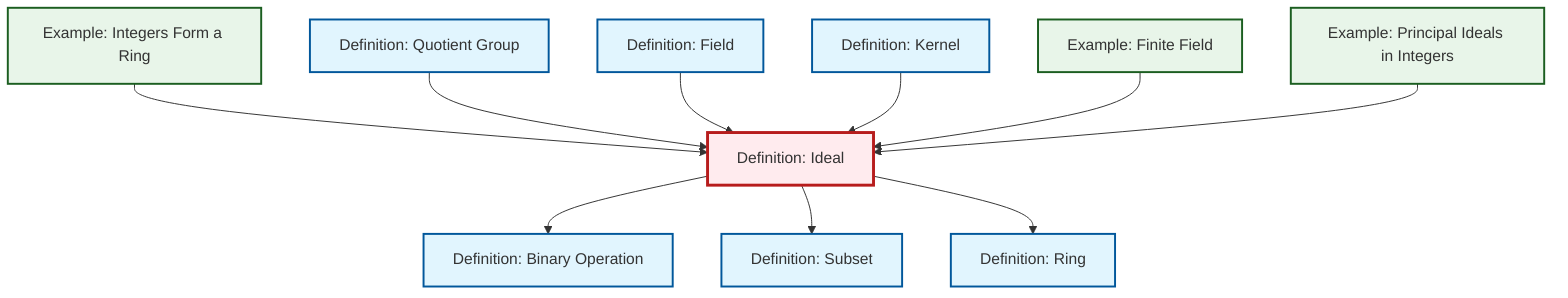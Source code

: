 graph TD
    classDef definition fill:#e1f5fe,stroke:#01579b,stroke-width:2px
    classDef theorem fill:#f3e5f5,stroke:#4a148c,stroke-width:2px
    classDef axiom fill:#fff3e0,stroke:#e65100,stroke-width:2px
    classDef example fill:#e8f5e9,stroke:#1b5e20,stroke-width:2px
    classDef current fill:#ffebee,stroke:#b71c1c,stroke-width:3px
    def-ideal["Definition: Ideal"]:::definition
    def-ring["Definition: Ring"]:::definition
    def-field["Definition: Field"]:::definition
    ex-principal-ideal["Example: Principal Ideals in Integers"]:::example
    def-binary-operation["Definition: Binary Operation"]:::definition
    def-kernel["Definition: Kernel"]:::definition
    def-quotient-group["Definition: Quotient Group"]:::definition
    ex-finite-field["Example: Finite Field"]:::example
    ex-integers-ring["Example: Integers Form a Ring"]:::example
    def-subset["Definition: Subset"]:::definition
    ex-integers-ring --> def-ideal
    def-quotient-group --> def-ideal
    def-field --> def-ideal
    def-kernel --> def-ideal
    ex-finite-field --> def-ideal
    def-ideal --> def-binary-operation
    def-ideal --> def-subset
    ex-principal-ideal --> def-ideal
    def-ideal --> def-ring
    class def-ideal current